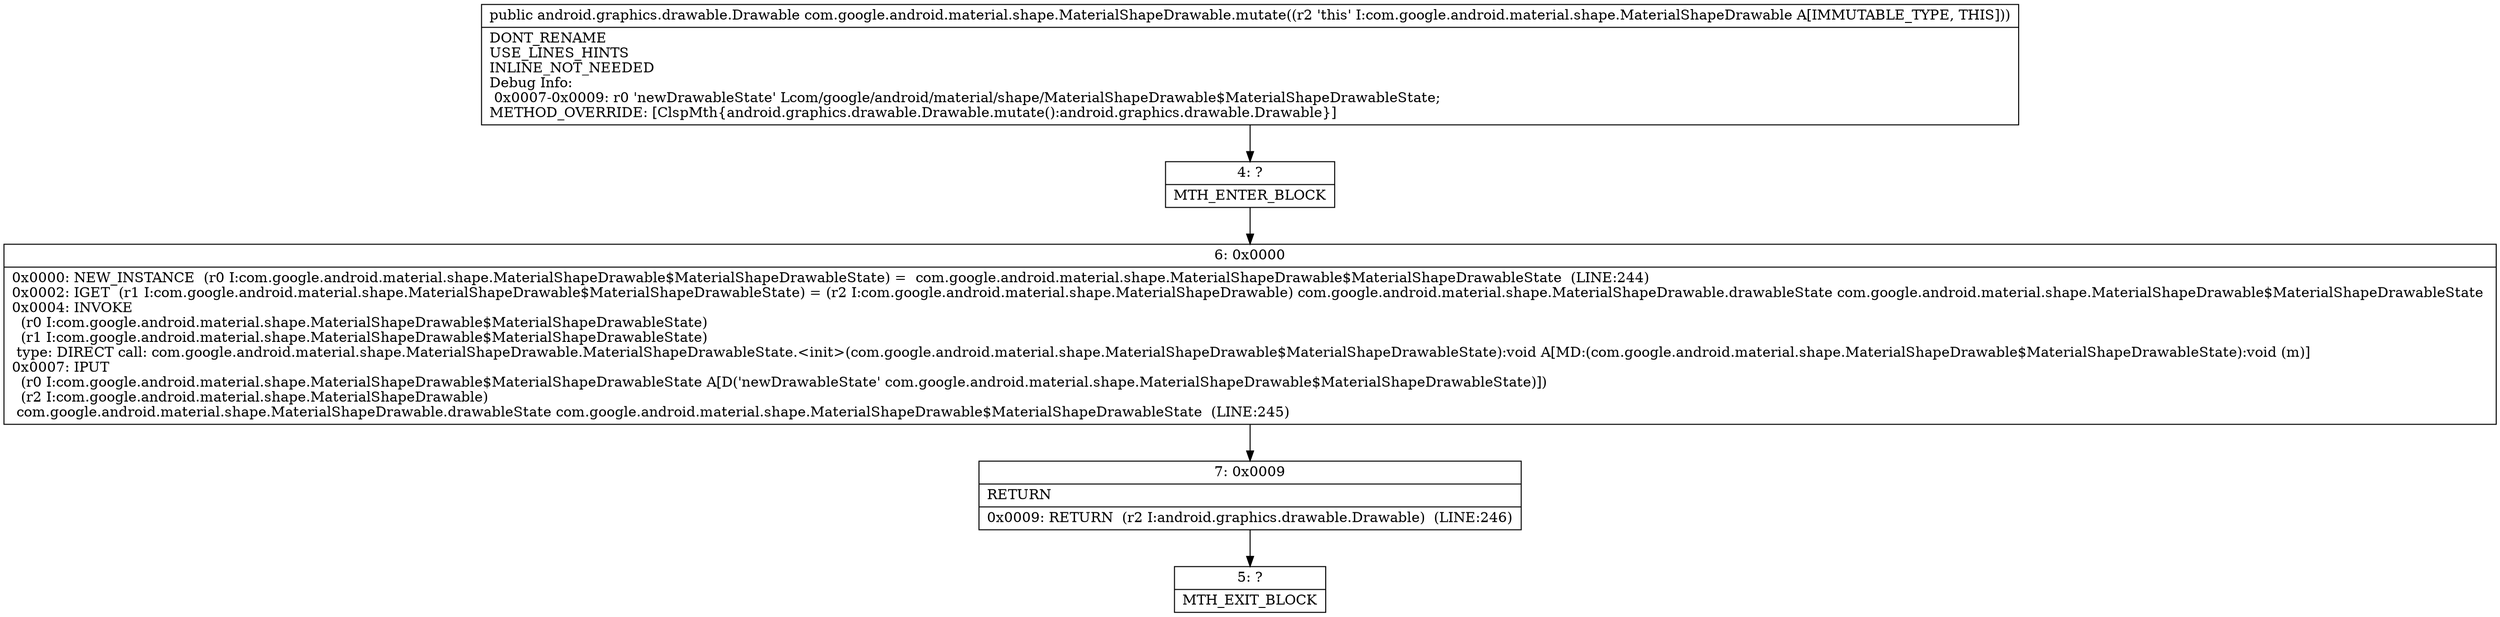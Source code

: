 digraph "CFG forcom.google.android.material.shape.MaterialShapeDrawable.mutate()Landroid\/graphics\/drawable\/Drawable;" {
Node_4 [shape=record,label="{4\:\ ?|MTH_ENTER_BLOCK\l}"];
Node_6 [shape=record,label="{6\:\ 0x0000|0x0000: NEW_INSTANCE  (r0 I:com.google.android.material.shape.MaterialShapeDrawable$MaterialShapeDrawableState) =  com.google.android.material.shape.MaterialShapeDrawable$MaterialShapeDrawableState  (LINE:244)\l0x0002: IGET  (r1 I:com.google.android.material.shape.MaterialShapeDrawable$MaterialShapeDrawableState) = (r2 I:com.google.android.material.shape.MaterialShapeDrawable) com.google.android.material.shape.MaterialShapeDrawable.drawableState com.google.android.material.shape.MaterialShapeDrawable$MaterialShapeDrawableState \l0x0004: INVOKE  \l  (r0 I:com.google.android.material.shape.MaterialShapeDrawable$MaterialShapeDrawableState)\l  (r1 I:com.google.android.material.shape.MaterialShapeDrawable$MaterialShapeDrawableState)\l type: DIRECT call: com.google.android.material.shape.MaterialShapeDrawable.MaterialShapeDrawableState.\<init\>(com.google.android.material.shape.MaterialShapeDrawable$MaterialShapeDrawableState):void A[MD:(com.google.android.material.shape.MaterialShapeDrawable$MaterialShapeDrawableState):void (m)]\l0x0007: IPUT  \l  (r0 I:com.google.android.material.shape.MaterialShapeDrawable$MaterialShapeDrawableState A[D('newDrawableState' com.google.android.material.shape.MaterialShapeDrawable$MaterialShapeDrawableState)])\l  (r2 I:com.google.android.material.shape.MaterialShapeDrawable)\l com.google.android.material.shape.MaterialShapeDrawable.drawableState com.google.android.material.shape.MaterialShapeDrawable$MaterialShapeDrawableState  (LINE:245)\l}"];
Node_7 [shape=record,label="{7\:\ 0x0009|RETURN\l|0x0009: RETURN  (r2 I:android.graphics.drawable.Drawable)  (LINE:246)\l}"];
Node_5 [shape=record,label="{5\:\ ?|MTH_EXIT_BLOCK\l}"];
MethodNode[shape=record,label="{public android.graphics.drawable.Drawable com.google.android.material.shape.MaterialShapeDrawable.mutate((r2 'this' I:com.google.android.material.shape.MaterialShapeDrawable A[IMMUTABLE_TYPE, THIS]))  | DONT_RENAME\lUSE_LINES_HINTS\lINLINE_NOT_NEEDED\lDebug Info:\l  0x0007\-0x0009: r0 'newDrawableState' Lcom\/google\/android\/material\/shape\/MaterialShapeDrawable$MaterialShapeDrawableState;\lMETHOD_OVERRIDE: [ClspMth\{android.graphics.drawable.Drawable.mutate():android.graphics.drawable.Drawable\}]\l}"];
MethodNode -> Node_4;Node_4 -> Node_6;
Node_6 -> Node_7;
Node_7 -> Node_5;
}

